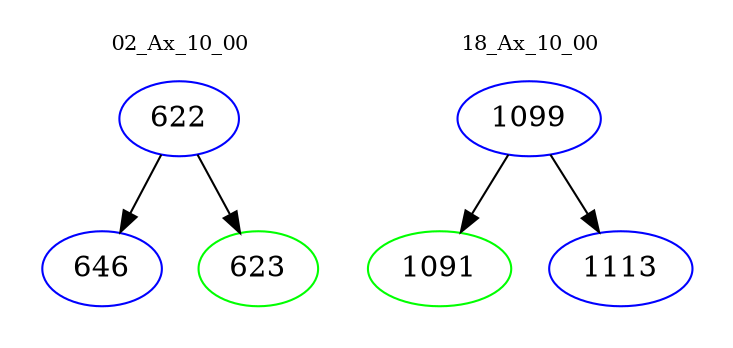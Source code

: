 digraph{
subgraph cluster_0 {
color = white
label = "02_Ax_10_00";
fontsize=10;
T0_622 [label="622", color="blue"]
T0_622 -> T0_646 [color="black"]
T0_646 [label="646", color="blue"]
T0_622 -> T0_623 [color="black"]
T0_623 [label="623", color="green"]
}
subgraph cluster_1 {
color = white
label = "18_Ax_10_00";
fontsize=10;
T1_1099 [label="1099", color="blue"]
T1_1099 -> T1_1091 [color="black"]
T1_1091 [label="1091", color="green"]
T1_1099 -> T1_1113 [color="black"]
T1_1113 [label="1113", color="blue"]
}
}

